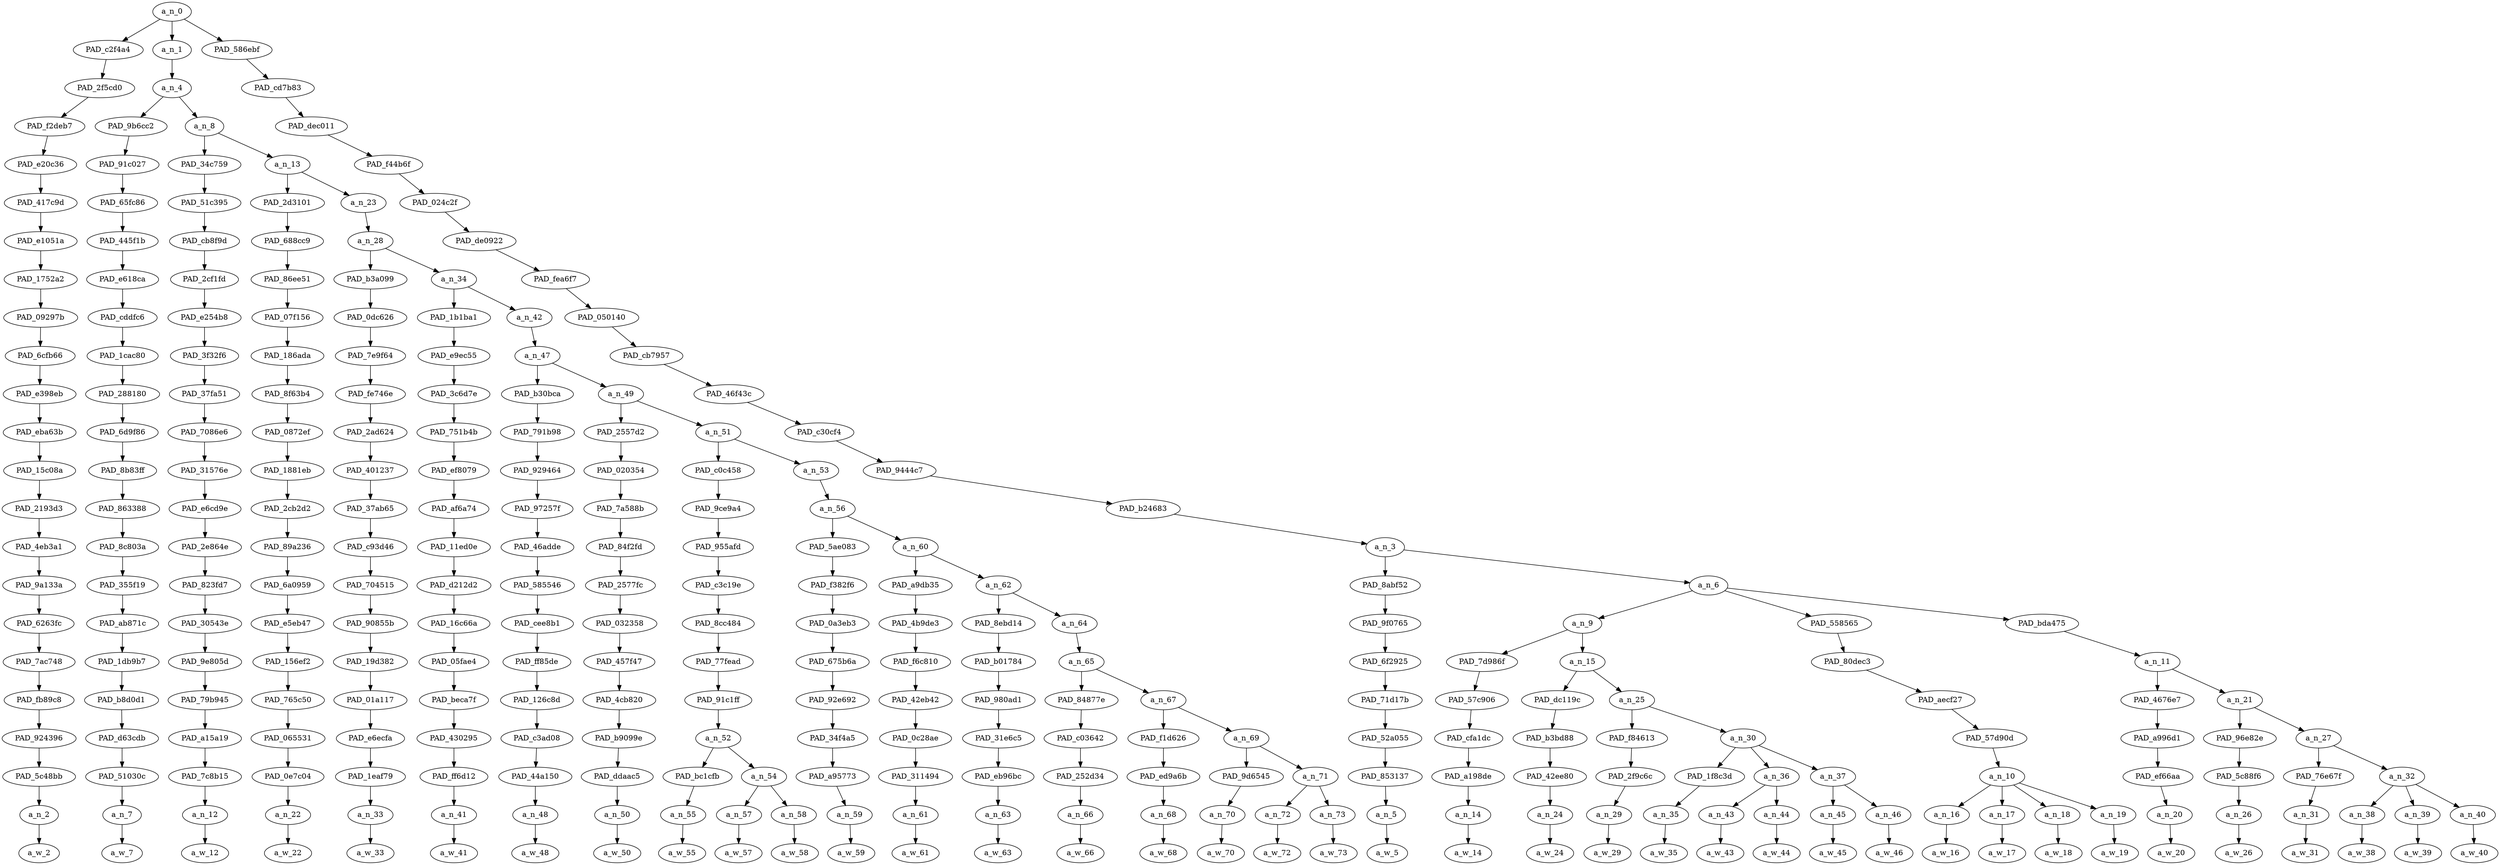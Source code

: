 strict digraph "" {
	a_n_0	[div_dir=1,
		index=0,
		level=22,
		pos="14.14774011682581,22!",
		text_span="[0, 1, 2, 3, 4, 5, 6, 7, 8, 9, 10, 11, 12, 13, 14, 15, 16, 17, 18, 19, 20, 21, 22, 23, 24, 25, 26, 27, 28, 29, 30, 31, 32, 33, 34, \
35, 36, 37]",
		value=1.00000000];
	PAD_c2f4a4	[div_dir=-1,
		index=1,
		level=21,
		pos="18.0,21!",
		text_span="[18]",
		value=0.01436292];
	a_n_0 -> PAD_c2f4a4;
	a_n_1	[div_dir=1,
		index=0,
		level=21,
		pos="1.012664794921875,21!",
		text_span="[0, 1, 2, 3, 4, 5, 6, 7, 8, 9, 10, 11, 12, 13, 14, 15, 16, 17]",
		value=0.35812219];
	a_n_0 -> a_n_1;
	PAD_586ebf	[div_dir=1,
		index=2,
		level=21,
		pos="23.430555555555557,21!",
		text_span="[19, 20, 21, 22, 23, 24, 25, 26, 27, 28, 29, 30, 31, 32, 33, 34, 35, 36, 37]",
		value=0.62695366];
	a_n_0 -> PAD_586ebf;
	PAD_2f5cd0	[div_dir=-1,
		index=1,
		level=20,
		pos="18.0,20!",
		text_span="[18]",
		value=0.01436292];
	PAD_c2f4a4 -> PAD_2f5cd0;
	PAD_f2deb7	[div_dir=-1,
		index=2,
		level=19,
		pos="18.0,19!",
		text_span="[18]",
		value=0.01436292];
	PAD_2f5cd0 -> PAD_f2deb7;
	PAD_e20c36	[div_dir=-1,
		index=3,
		level=18,
		pos="18.0,18!",
		text_span="[18]",
		value=0.01436292];
	PAD_f2deb7 -> PAD_e20c36;
	PAD_417c9d	[div_dir=-1,
		index=4,
		level=17,
		pos="18.0,17!",
		text_span="[18]",
		value=0.01436292];
	PAD_e20c36 -> PAD_417c9d;
	PAD_e1051a	[div_dir=-1,
		index=4,
		level=16,
		pos="18.0,16!",
		text_span="[18]",
		value=0.01436292];
	PAD_417c9d -> PAD_e1051a;
	PAD_1752a2	[div_dir=-1,
		index=5,
		level=15,
		pos="18.0,15!",
		text_span="[18]",
		value=0.01436292];
	PAD_e1051a -> PAD_1752a2;
	PAD_09297b	[div_dir=-1,
		index=6,
		level=14,
		pos="18.0,14!",
		text_span="[18]",
		value=0.01436292];
	PAD_1752a2 -> PAD_09297b;
	PAD_6cfb66	[div_dir=-1,
		index=6,
		level=13,
		pos="18.0,13!",
		text_span="[18]",
		value=0.01436292];
	PAD_09297b -> PAD_6cfb66;
	PAD_e398eb	[div_dir=-1,
		index=7,
		level=12,
		pos="18.0,12!",
		text_span="[18]",
		value=0.01436292];
	PAD_6cfb66 -> PAD_e398eb;
	PAD_eba63b	[div_dir=-1,
		index=8,
		level=11,
		pos="18.0,11!",
		text_span="[18]",
		value=0.01436292];
	PAD_e398eb -> PAD_eba63b;
	PAD_15c08a	[div_dir=-1,
		index=9,
		level=10,
		pos="18.0,10!",
		text_span="[18]",
		value=0.01436292];
	PAD_eba63b -> PAD_15c08a;
	PAD_2193d3	[div_dir=-1,
		index=9,
		level=9,
		pos="18.0,9!",
		text_span="[18]",
		value=0.01436292];
	PAD_15c08a -> PAD_2193d3;
	PAD_4eb3a1	[div_dir=-1,
		index=10,
		level=8,
		pos="18.0,8!",
		text_span="[18]",
		value=0.01436292];
	PAD_2193d3 -> PAD_4eb3a1;
	PAD_9a133a	[div_dir=-1,
		index=11,
		level=7,
		pos="18.0,7!",
		text_span="[18]",
		value=0.01436292];
	PAD_4eb3a1 -> PAD_9a133a;
	PAD_6263fc	[div_dir=-1,
		index=12,
		level=6,
		pos="18.0,6!",
		text_span="[18]",
		value=0.01436292];
	PAD_9a133a -> PAD_6263fc;
	PAD_7ac748	[div_dir=-1,
		index=12,
		level=5,
		pos="18.0,5!",
		text_span="[18]",
		value=0.01436292];
	PAD_6263fc -> PAD_7ac748;
	PAD_fb89c8	[div_dir=-1,
		index=13,
		level=4,
		pos="18.0,4!",
		text_span="[18]",
		value=0.01436292];
	PAD_7ac748 -> PAD_fb89c8;
	PAD_924396	[div_dir=-1,
		index=14,
		level=3,
		pos="18.0,3!",
		text_span="[18]",
		value=0.01436292];
	PAD_fb89c8 -> PAD_924396;
	PAD_5c48bb	[div_dir=-1,
		index=16,
		level=2,
		pos="18.0,2!",
		text_span="[18]",
		value=0.01436292];
	PAD_924396 -> PAD_5c48bb;
	a_n_2	[div_dir=-1,
		index=18,
		level=1,
		pos="18.0,1!",
		text_span="[18]",
		value=0.01436292];
	PAD_5c48bb -> a_n_2;
	a_w_2	[div_dir=0,
		index=18,
		level=0,
		pos="18,0!",
		text_span="[18]",
		value=and];
	a_n_2 -> a_w_2;
	a_n_4	[div_dir=1,
		index=0,
		level=20,
		pos="1.012664794921875,20!",
		text_span="[0, 1, 2, 3, 4, 5, 6, 7, 8, 9, 10, 11, 12, 13, 14, 15, 16, 17]",
		value=0.35781926];
	a_n_1 -> a_n_4;
	PAD_9b6cc2	[div_dir=1,
		index=0,
		level=19,
		pos="0.0,19!",
		text_span="[0]",
		value=0.03380946];
	a_n_4 -> PAD_9b6cc2;
	a_n_8	[div_dir=1,
		index=1,
		level=19,
		pos="2.02532958984375,19!",
		text_span="[1, 2, 3, 4, 5, 6, 7, 8, 9, 10, 11, 12, 13, 14, 15, 16, 17]",
		value=0.32370686];
	a_n_4 -> a_n_8;
	PAD_91c027	[div_dir=1,
		index=0,
		level=18,
		pos="0.0,18!",
		text_span="[0]",
		value=0.03380946];
	PAD_9b6cc2 -> PAD_91c027;
	PAD_65fc86	[div_dir=1,
		index=0,
		level=17,
		pos="0.0,17!",
		text_span="[0]",
		value=0.03380946];
	PAD_91c027 -> PAD_65fc86;
	PAD_445f1b	[div_dir=1,
		index=0,
		level=16,
		pos="0.0,16!",
		text_span="[0]",
		value=0.03380946];
	PAD_65fc86 -> PAD_445f1b;
	PAD_e618ca	[div_dir=1,
		index=0,
		level=15,
		pos="0.0,15!",
		text_span="[0]",
		value=0.03380946];
	PAD_445f1b -> PAD_e618ca;
	PAD_cddfc6	[div_dir=1,
		index=0,
		level=14,
		pos="0.0,14!",
		text_span="[0]",
		value=0.03380946];
	PAD_e618ca -> PAD_cddfc6;
	PAD_1cac80	[div_dir=1,
		index=0,
		level=13,
		pos="0.0,13!",
		text_span="[0]",
		value=0.03380946];
	PAD_cddfc6 -> PAD_1cac80;
	PAD_288180	[div_dir=1,
		index=0,
		level=12,
		pos="0.0,12!",
		text_span="[0]",
		value=0.03380946];
	PAD_1cac80 -> PAD_288180;
	PAD_6d9f86	[div_dir=1,
		index=0,
		level=11,
		pos="0.0,11!",
		text_span="[0]",
		value=0.03380946];
	PAD_288180 -> PAD_6d9f86;
	PAD_8b83ff	[div_dir=1,
		index=0,
		level=10,
		pos="0.0,10!",
		text_span="[0]",
		value=0.03380946];
	PAD_6d9f86 -> PAD_8b83ff;
	PAD_863388	[div_dir=1,
		index=0,
		level=9,
		pos="0.0,9!",
		text_span="[0]",
		value=0.03380946];
	PAD_8b83ff -> PAD_863388;
	PAD_8c803a	[div_dir=1,
		index=0,
		level=8,
		pos="0.0,8!",
		text_span="[0]",
		value=0.03380946];
	PAD_863388 -> PAD_8c803a;
	PAD_355f19	[div_dir=1,
		index=0,
		level=7,
		pos="0.0,7!",
		text_span="[0]",
		value=0.03380946];
	PAD_8c803a -> PAD_355f19;
	PAD_ab871c	[div_dir=1,
		index=0,
		level=6,
		pos="0.0,6!",
		text_span="[0]",
		value=0.03380946];
	PAD_355f19 -> PAD_ab871c;
	PAD_1db9b7	[div_dir=1,
		index=0,
		level=5,
		pos="0.0,5!",
		text_span="[0]",
		value=0.03380946];
	PAD_ab871c -> PAD_1db9b7;
	PAD_b8d0d1	[div_dir=1,
		index=0,
		level=4,
		pos="0.0,4!",
		text_span="[0]",
		value=0.03380946];
	PAD_1db9b7 -> PAD_b8d0d1;
	PAD_d63cdb	[div_dir=1,
		index=0,
		level=3,
		pos="0.0,3!",
		text_span="[0]",
		value=0.03380946];
	PAD_b8d0d1 -> PAD_d63cdb;
	PAD_51030c	[div_dir=1,
		index=0,
		level=2,
		pos="0.0,2!",
		text_span="[0]",
		value=0.03380946];
	PAD_d63cdb -> PAD_51030c;
	a_n_7	[div_dir=1,
		index=0,
		level=1,
		pos="0.0,1!",
		text_span="[0]",
		value=0.03380946];
	PAD_51030c -> a_n_7;
	a_w_7	[div_dir=0,
		index=0,
		level=0,
		pos="0,0!",
		text_span="[0]",
		value=listen];
	a_n_7 -> a_w_7;
	PAD_34c759	[div_dir=1,
		index=1,
		level=18,
		pos="1.0,18!",
		text_span="[1]",
		value=0.01915945];
	a_n_8 -> PAD_34c759;
	a_n_13	[div_dir=1,
		index=2,
		level=18,
		pos="3.0506591796875,18!",
		text_span="[2, 3, 4, 5, 6, 7, 8, 9, 10, 11, 12, 13, 14, 15, 16, 17]",
		value=0.30429717];
	a_n_8 -> a_n_13;
	PAD_51c395	[div_dir=1,
		index=1,
		level=17,
		pos="1.0,17!",
		text_span="[1]",
		value=0.01915945];
	PAD_34c759 -> PAD_51c395;
	PAD_cb8f9d	[div_dir=1,
		index=1,
		level=16,
		pos="1.0,16!",
		text_span="[1]",
		value=0.01915945];
	PAD_51c395 -> PAD_cb8f9d;
	PAD_2cf1fd	[div_dir=1,
		index=1,
		level=15,
		pos="1.0,15!",
		text_span="[1]",
		value=0.01915945];
	PAD_cb8f9d -> PAD_2cf1fd;
	PAD_e254b8	[div_dir=1,
		index=1,
		level=14,
		pos="1.0,14!",
		text_span="[1]",
		value=0.01915945];
	PAD_2cf1fd -> PAD_e254b8;
	PAD_3f32f6	[div_dir=1,
		index=1,
		level=13,
		pos="1.0,13!",
		text_span="[1]",
		value=0.01915945];
	PAD_e254b8 -> PAD_3f32f6;
	PAD_37fa51	[div_dir=1,
		index=1,
		level=12,
		pos="1.0,12!",
		text_span="[1]",
		value=0.01915945];
	PAD_3f32f6 -> PAD_37fa51;
	PAD_7086e6	[div_dir=1,
		index=1,
		level=11,
		pos="1.0,11!",
		text_span="[1]",
		value=0.01915945];
	PAD_37fa51 -> PAD_7086e6;
	PAD_31576e	[div_dir=1,
		index=1,
		level=10,
		pos="1.0,10!",
		text_span="[1]",
		value=0.01915945];
	PAD_7086e6 -> PAD_31576e;
	PAD_e6cd9e	[div_dir=1,
		index=1,
		level=9,
		pos="1.0,9!",
		text_span="[1]",
		value=0.01915945];
	PAD_31576e -> PAD_e6cd9e;
	PAD_2e864e	[div_dir=1,
		index=1,
		level=8,
		pos="1.0,8!",
		text_span="[1]",
		value=0.01915945];
	PAD_e6cd9e -> PAD_2e864e;
	PAD_823fd7	[div_dir=1,
		index=1,
		level=7,
		pos="1.0,7!",
		text_span="[1]",
		value=0.01915945];
	PAD_2e864e -> PAD_823fd7;
	PAD_30543e	[div_dir=1,
		index=1,
		level=6,
		pos="1.0,6!",
		text_span="[1]",
		value=0.01915945];
	PAD_823fd7 -> PAD_30543e;
	PAD_9e805d	[div_dir=1,
		index=1,
		level=5,
		pos="1.0,5!",
		text_span="[1]",
		value=0.01915945];
	PAD_30543e -> PAD_9e805d;
	PAD_79b945	[div_dir=1,
		index=1,
		level=4,
		pos="1.0,4!",
		text_span="[1]",
		value=0.01915945];
	PAD_9e805d -> PAD_79b945;
	PAD_a15a19	[div_dir=1,
		index=1,
		level=3,
		pos="1.0,3!",
		text_span="[1]",
		value=0.01915945];
	PAD_79b945 -> PAD_a15a19;
	PAD_7c8b15	[div_dir=1,
		index=1,
		level=2,
		pos="1.0,2!",
		text_span="[1]",
		value=0.01915945];
	PAD_a15a19 -> PAD_7c8b15;
	a_n_12	[div_dir=1,
		index=1,
		level=1,
		pos="1.0,1!",
		text_span="[1]",
		value=0.01915945];
	PAD_7c8b15 -> a_n_12;
	a_w_12	[div_dir=0,
		index=1,
		level=0,
		pos="1,0!",
		text_span="[1]",
		value=to];
	a_n_12 -> a_w_12;
	PAD_2d3101	[div_dir=1,
		index=2,
		level=17,
		pos="2.0,17!",
		text_span="[2]",
		value=0.01885744];
	a_n_13 -> PAD_2d3101;
	a_n_23	[div_dir=1,
		index=3,
		level=17,
		pos="4.101318359375,17!",
		text_span="[3, 4, 5, 6, 7, 8, 9, 10, 11, 12, 13, 14, 15, 16, 17]",
		value=0.28519432];
	a_n_13 -> a_n_23;
	PAD_688cc9	[div_dir=1,
		index=2,
		level=16,
		pos="2.0,16!",
		text_span="[2]",
		value=0.01885744];
	PAD_2d3101 -> PAD_688cc9;
	PAD_86ee51	[div_dir=1,
		index=2,
		level=15,
		pos="2.0,15!",
		text_span="[2]",
		value=0.01885744];
	PAD_688cc9 -> PAD_86ee51;
	PAD_07f156	[div_dir=1,
		index=2,
		level=14,
		pos="2.0,14!",
		text_span="[2]",
		value=0.01885744];
	PAD_86ee51 -> PAD_07f156;
	PAD_186ada	[div_dir=1,
		index=2,
		level=13,
		pos="2.0,13!",
		text_span="[2]",
		value=0.01885744];
	PAD_07f156 -> PAD_186ada;
	PAD_8f63b4	[div_dir=1,
		index=2,
		level=12,
		pos="2.0,12!",
		text_span="[2]",
		value=0.01885744];
	PAD_186ada -> PAD_8f63b4;
	PAD_0872ef	[div_dir=1,
		index=2,
		level=11,
		pos="2.0,11!",
		text_span="[2]",
		value=0.01885744];
	PAD_8f63b4 -> PAD_0872ef;
	PAD_1881eb	[div_dir=1,
		index=2,
		level=10,
		pos="2.0,10!",
		text_span="[2]",
		value=0.01885744];
	PAD_0872ef -> PAD_1881eb;
	PAD_2cb2d2	[div_dir=1,
		index=2,
		level=9,
		pos="2.0,9!",
		text_span="[2]",
		value=0.01885744];
	PAD_1881eb -> PAD_2cb2d2;
	PAD_89a236	[div_dir=1,
		index=2,
		level=8,
		pos="2.0,8!",
		text_span="[2]",
		value=0.01885744];
	PAD_2cb2d2 -> PAD_89a236;
	PAD_6a0959	[div_dir=1,
		index=2,
		level=7,
		pos="2.0,7!",
		text_span="[2]",
		value=0.01885744];
	PAD_89a236 -> PAD_6a0959;
	PAD_e5eb47	[div_dir=1,
		index=2,
		level=6,
		pos="2.0,6!",
		text_span="[2]",
		value=0.01885744];
	PAD_6a0959 -> PAD_e5eb47;
	PAD_156ef2	[div_dir=1,
		index=2,
		level=5,
		pos="2.0,5!",
		text_span="[2]",
		value=0.01885744];
	PAD_e5eb47 -> PAD_156ef2;
	PAD_765c50	[div_dir=1,
		index=2,
		level=4,
		pos="2.0,4!",
		text_span="[2]",
		value=0.01885744];
	PAD_156ef2 -> PAD_765c50;
	PAD_065531	[div_dir=1,
		index=2,
		level=3,
		pos="2.0,3!",
		text_span="[2]",
		value=0.01885744];
	PAD_765c50 -> PAD_065531;
	PAD_0e7c04	[div_dir=1,
		index=2,
		level=2,
		pos="2.0,2!",
		text_span="[2]",
		value=0.01885744];
	PAD_065531 -> PAD_0e7c04;
	a_n_22	[div_dir=1,
		index=2,
		level=1,
		pos="2.0,1!",
		text_span="[2]",
		value=0.01885744];
	PAD_0e7c04 -> a_n_22;
	a_w_22	[div_dir=0,
		index=2,
		level=0,
		pos="2,0!",
		text_span="[2]",
		value=me];
	a_n_22 -> a_w_22;
	a_n_28	[div_dir=1,
		index=3,
		level=16,
		pos="4.101318359375,16!",
		text_span="[3, 4, 5, 6, 7, 8, 9, 10, 11, 12, 13, 14, 15, 16, 17]",
		value=0.28494982];
	a_n_23 -> a_n_28;
	PAD_b3a099	[div_dir=1,
		index=3,
		level=15,
		pos="3.0,15!",
		text_span="[3]",
		value=0.01955613];
	a_n_28 -> PAD_b3a099;
	a_n_34	[div_dir=1,
		index=4,
		level=15,
		pos="5.20263671875,15!",
		text_span="[4, 5, 6, 7, 8, 9, 10, 11, 12, 13, 14, 15, 16, 17]",
		value=0.26514920];
	a_n_28 -> a_n_34;
	PAD_0dc626	[div_dir=1,
		index=3,
		level=14,
		pos="3.0,14!",
		text_span="[3]",
		value=0.01955613];
	PAD_b3a099 -> PAD_0dc626;
	PAD_7e9f64	[div_dir=1,
		index=3,
		level=13,
		pos="3.0,13!",
		text_span="[3]",
		value=0.01955613];
	PAD_0dc626 -> PAD_7e9f64;
	PAD_fe746e	[div_dir=1,
		index=3,
		level=12,
		pos="3.0,12!",
		text_span="[3]",
		value=0.01955613];
	PAD_7e9f64 -> PAD_fe746e;
	PAD_2ad624	[div_dir=1,
		index=3,
		level=11,
		pos="3.0,11!",
		text_span="[3]",
		value=0.01955613];
	PAD_fe746e -> PAD_2ad624;
	PAD_401237	[div_dir=1,
		index=3,
		level=10,
		pos="3.0,10!",
		text_span="[3]",
		value=0.01955613];
	PAD_2ad624 -> PAD_401237;
	PAD_37ab65	[div_dir=1,
		index=3,
		level=9,
		pos="3.0,9!",
		text_span="[3]",
		value=0.01955613];
	PAD_401237 -> PAD_37ab65;
	PAD_c93d46	[div_dir=1,
		index=3,
		level=8,
		pos="3.0,8!",
		text_span="[3]",
		value=0.01955613];
	PAD_37ab65 -> PAD_c93d46;
	PAD_704515	[div_dir=1,
		index=3,
		level=7,
		pos="3.0,7!",
		text_span="[3]",
		value=0.01955613];
	PAD_c93d46 -> PAD_704515;
	PAD_90855b	[div_dir=1,
		index=3,
		level=6,
		pos="3.0,6!",
		text_span="[3]",
		value=0.01955613];
	PAD_704515 -> PAD_90855b;
	PAD_19d382	[div_dir=1,
		index=3,
		level=5,
		pos="3.0,5!",
		text_span="[3]",
		value=0.01955613];
	PAD_90855b -> PAD_19d382;
	PAD_01a117	[div_dir=1,
		index=3,
		level=4,
		pos="3.0,4!",
		text_span="[3]",
		value=0.01955613];
	PAD_19d382 -> PAD_01a117;
	PAD_e6ecfa	[div_dir=1,
		index=3,
		level=3,
		pos="3.0,3!",
		text_span="[3]",
		value=0.01955613];
	PAD_01a117 -> PAD_e6ecfa;
	PAD_1eaf79	[div_dir=1,
		index=3,
		level=2,
		pos="3.0,2!",
		text_span="[3]",
		value=0.01955613];
	PAD_e6ecfa -> PAD_1eaf79;
	a_n_33	[div_dir=1,
		index=3,
		level=1,
		pos="3.0,1!",
		text_span="[3]",
		value=0.01955613];
	PAD_1eaf79 -> a_n_33;
	a_w_33	[div_dir=0,
		index=3,
		level=0,
		pos="3,0!",
		text_span="[3]",
		value=you];
	a_n_33 -> a_w_33;
	PAD_1b1ba1	[div_dir=1,
		index=4,
		level=14,
		pos="4.0,14!",
		text_span="[4]",
		value=0.03285843];
	a_n_34 -> PAD_1b1ba1;
	a_n_42	[div_dir=1,
		index=5,
		level=14,
		pos="6.4052734375,14!",
		text_span="[5, 6, 7, 8, 9, 10, 11, 12, 13, 14, 15, 16, 17]",
		value=0.23209659];
	a_n_34 -> a_n_42;
	PAD_e9ec55	[div_dir=1,
		index=4,
		level=13,
		pos="4.0,13!",
		text_span="[4]",
		value=0.03285843];
	PAD_1b1ba1 -> PAD_e9ec55;
	PAD_3c6d7e	[div_dir=1,
		index=4,
		level=12,
		pos="4.0,12!",
		text_span="[4]",
		value=0.03285843];
	PAD_e9ec55 -> PAD_3c6d7e;
	PAD_751b4b	[div_dir=1,
		index=4,
		level=11,
		pos="4.0,11!",
		text_span="[4]",
		value=0.03285843];
	PAD_3c6d7e -> PAD_751b4b;
	PAD_ef8079	[div_dir=1,
		index=4,
		level=10,
		pos="4.0,10!",
		text_span="[4]",
		value=0.03285843];
	PAD_751b4b -> PAD_ef8079;
	PAD_af6a74	[div_dir=1,
		index=4,
		level=9,
		pos="4.0,9!",
		text_span="[4]",
		value=0.03285843];
	PAD_ef8079 -> PAD_af6a74;
	PAD_11ed0e	[div_dir=1,
		index=4,
		level=8,
		pos="4.0,8!",
		text_span="[4]",
		value=0.03285843];
	PAD_af6a74 -> PAD_11ed0e;
	PAD_d212d2	[div_dir=1,
		index=4,
		level=7,
		pos="4.0,7!",
		text_span="[4]",
		value=0.03285843];
	PAD_11ed0e -> PAD_d212d2;
	PAD_16c66a	[div_dir=1,
		index=4,
		level=6,
		pos="4.0,6!",
		text_span="[4]",
		value=0.03285843];
	PAD_d212d2 -> PAD_16c66a;
	PAD_05fae4	[div_dir=1,
		index=4,
		level=5,
		pos="4.0,5!",
		text_span="[4]",
		value=0.03285843];
	PAD_16c66a -> PAD_05fae4;
	PAD_beca7f	[div_dir=1,
		index=4,
		level=4,
		pos="4.0,4!",
		text_span="[4]",
		value=0.03285843];
	PAD_05fae4 -> PAD_beca7f;
	PAD_430295	[div_dir=1,
		index=4,
		level=3,
		pos="4.0,3!",
		text_span="[4]",
		value=0.03285843];
	PAD_beca7f -> PAD_430295;
	PAD_ff6d12	[div_dir=1,
		index=4,
		level=2,
		pos="4.0,2!",
		text_span="[4]",
		value=0.03285843];
	PAD_430295 -> PAD_ff6d12;
	a_n_41	[div_dir=1,
		index=4,
		level=1,
		pos="4.0,1!",
		text_span="[4]",
		value=0.03285843];
	PAD_ff6d12 -> a_n_41;
	a_w_41	[div_dir=0,
		index=4,
		level=0,
		pos="4,0!",
		text_span="[4]",
		value=fuck];
	a_n_41 -> a_w_41;
	a_n_47	[div_dir=1,
		index=5,
		level=13,
		pos="6.4052734375,13!",
		text_span="[5, 6, 7, 8, 9, 10, 11, 12, 13, 14, 15, 16, 17]",
		value=0.23191509];
	a_n_42 -> a_n_47;
	PAD_b30bca	[div_dir=1,
		index=5,
		level=12,
		pos="5.0,12!",
		text_span="[5]",
		value=0.01551777];
	a_n_47 -> PAD_b30bca;
	a_n_49	[div_dir=1,
		index=6,
		level=12,
		pos="7.810546875,12!",
		text_span="[6, 7, 8, 9, 10, 11, 12, 13, 14, 15, 16, 17]",
		value=0.21621581];
	a_n_47 -> a_n_49;
	PAD_791b98	[div_dir=1,
		index=5,
		level=11,
		pos="5.0,11!",
		text_span="[5]",
		value=0.01551777];
	PAD_b30bca -> PAD_791b98;
	PAD_929464	[div_dir=1,
		index=5,
		level=10,
		pos="5.0,10!",
		text_span="[5]",
		value=0.01551777];
	PAD_791b98 -> PAD_929464;
	PAD_97257f	[div_dir=1,
		index=5,
		level=9,
		pos="5.0,9!",
		text_span="[5]",
		value=0.01551777];
	PAD_929464 -> PAD_97257f;
	PAD_46adde	[div_dir=1,
		index=5,
		level=8,
		pos="5.0,8!",
		text_span="[5]",
		value=0.01551777];
	PAD_97257f -> PAD_46adde;
	PAD_585546	[div_dir=1,
		index=5,
		level=7,
		pos="5.0,7!",
		text_span="[5]",
		value=0.01551777];
	PAD_46adde -> PAD_585546;
	PAD_cee8b1	[div_dir=1,
		index=5,
		level=6,
		pos="5.0,6!",
		text_span="[5]",
		value=0.01551777];
	PAD_585546 -> PAD_cee8b1;
	PAD_ff85de	[div_dir=1,
		index=5,
		level=5,
		pos="5.0,5!",
		text_span="[5]",
		value=0.01551777];
	PAD_cee8b1 -> PAD_ff85de;
	PAD_126c8d	[div_dir=1,
		index=5,
		level=4,
		pos="5.0,4!",
		text_span="[5]",
		value=0.01551777];
	PAD_ff85de -> PAD_126c8d;
	PAD_c3ad08	[div_dir=1,
		index=5,
		level=3,
		pos="5.0,3!",
		text_span="[5]",
		value=0.01551777];
	PAD_126c8d -> PAD_c3ad08;
	PAD_44a150	[div_dir=1,
		index=5,
		level=2,
		pos="5.0,2!",
		text_span="[5]",
		value=0.01551777];
	PAD_c3ad08 -> PAD_44a150;
	a_n_48	[div_dir=1,
		index=5,
		level=1,
		pos="5.0,1!",
		text_span="[5]",
		value=0.01551777];
	PAD_44a150 -> a_n_48;
	a_w_48	[div_dir=0,
		index=5,
		level=0,
		pos="5,0!",
		text_span="[5]",
		value=there];
	a_n_48 -> a_w_48;
	PAD_2557d2	[div_dir=1,
		index=6,
		level=11,
		pos="6.0,11!",
		text_span="[6]",
		value=0.01231653];
	a_n_49 -> PAD_2557d2;
	a_n_51	[div_dir=1,
		index=7,
		level=11,
		pos="9.62109375,11!",
		text_span="[7, 8, 9, 10, 11, 12, 13, 14, 15, 16, 17]",
		value=0.20373921];
	a_n_49 -> a_n_51;
	PAD_020354	[div_dir=1,
		index=6,
		level=10,
		pos="6.0,10!",
		text_span="[6]",
		value=0.01231653];
	PAD_2557d2 -> PAD_020354;
	PAD_7a588b	[div_dir=1,
		index=6,
		level=9,
		pos="6.0,9!",
		text_span="[6]",
		value=0.01231653];
	PAD_020354 -> PAD_7a588b;
	PAD_84f2fd	[div_dir=1,
		index=6,
		level=8,
		pos="6.0,8!",
		text_span="[6]",
		value=0.01231653];
	PAD_7a588b -> PAD_84f2fd;
	PAD_2577fc	[div_dir=1,
		index=6,
		level=7,
		pos="6.0,7!",
		text_span="[6]",
		value=0.01231653];
	PAD_84f2fd -> PAD_2577fc;
	PAD_032358	[div_dir=1,
		index=6,
		level=6,
		pos="6.0,6!",
		text_span="[6]",
		value=0.01231653];
	PAD_2577fc -> PAD_032358;
	PAD_457f47	[div_dir=1,
		index=6,
		level=5,
		pos="6.0,5!",
		text_span="[6]",
		value=0.01231653];
	PAD_032358 -> PAD_457f47;
	PAD_4cb820	[div_dir=1,
		index=6,
		level=4,
		pos="6.0,4!",
		text_span="[6]",
		value=0.01231653];
	PAD_457f47 -> PAD_4cb820;
	PAD_b9099e	[div_dir=1,
		index=6,
		level=3,
		pos="6.0,3!",
		text_span="[6]",
		value=0.01231653];
	PAD_4cb820 -> PAD_b9099e;
	PAD_ddaac5	[div_dir=1,
		index=6,
		level=2,
		pos="6.0,2!",
		text_span="[6]",
		value=0.01231653];
	PAD_b9099e -> PAD_ddaac5;
	a_n_50	[div_dir=1,
		index=6,
		level=1,
		pos="6.0,1!",
		text_span="[6]",
		value=0.01231653];
	PAD_ddaac5 -> a_n_50;
	a_w_50	[div_dir=0,
		index=6,
		level=0,
		pos="6,0!",
		text_span="[6]",
		value=is];
	a_n_50 -> a_w_50;
	PAD_c0c458	[div_dir=1,
		index=7,
		level=10,
		pos="8.25,10!",
		text_span="[7, 8, 9]",
		value=0.03432252];
	a_n_51 -> PAD_c0c458;
	a_n_53	[div_dir=1,
		index=8,
		level=10,
		pos="10.9921875,10!",
		text_span="[10, 11, 12, 13, 14, 15, 16, 17]",
		value=0.16925598];
	a_n_51 -> a_n_53;
	PAD_9ce9a4	[div_dir=1,
		index=7,
		level=9,
		pos="8.25,9!",
		text_span="[7, 8, 9]",
		value=0.03432252];
	PAD_c0c458 -> PAD_9ce9a4;
	PAD_955afd	[div_dir=1,
		index=7,
		level=8,
		pos="8.25,8!",
		text_span="[7, 8, 9]",
		value=0.03432252];
	PAD_9ce9a4 -> PAD_955afd;
	PAD_c3c19e	[div_dir=1,
		index=7,
		level=7,
		pos="8.25,7!",
		text_span="[7, 8, 9]",
		value=0.03432252];
	PAD_955afd -> PAD_c3c19e;
	PAD_8cc484	[div_dir=1,
		index=7,
		level=6,
		pos="8.25,6!",
		text_span="[7, 8, 9]",
		value=0.03432252];
	PAD_c3c19e -> PAD_8cc484;
	PAD_77fead	[div_dir=1,
		index=7,
		level=5,
		pos="8.25,5!",
		text_span="[7, 8, 9]",
		value=0.03432252];
	PAD_8cc484 -> PAD_77fead;
	PAD_91c1ff	[div_dir=1,
		index=7,
		level=4,
		pos="8.25,4!",
		text_span="[7, 8, 9]",
		value=0.03432252];
	PAD_77fead -> PAD_91c1ff;
	a_n_52	[div_dir=1,
		index=7,
		level=3,
		pos="8.25,3!",
		text_span="[7, 8, 9]",
		value=0.03432252];
	PAD_91c1ff -> a_n_52;
	PAD_bc1cfb	[div_dir=1,
		index=8,
		level=2,
		pos="9.0,2!",
		text_span="[9]",
		value=0.01228876];
	a_n_52 -> PAD_bc1cfb;
	a_n_54	[div_dir=1,
		index=7,
		level=2,
		pos="7.5,2!",
		text_span="[7, 8]",
		value=0.02193386];
	a_n_52 -> a_n_54;
	a_n_55	[div_dir=1,
		index=9,
		level=1,
		pos="9.0,1!",
		text_span="[9]",
		value=0.01228876];
	PAD_bc1cfb -> a_n_55;
	a_w_55	[div_dir=0,
		index=9,
		level=0,
		pos="9,0!",
		text_span="[9]",
		value=way];
	a_n_55 -> a_w_55;
	a_n_57	[div_dir=1,
		index=7,
		level=1,
		pos="7.0,1!",
		text_span="[7]",
		value=0.01116470];
	a_n_54 -> a_n_57;
	a_n_58	[div_dir=1,
		index=8,
		level=1,
		pos="8.0,1!",
		text_span="[8]",
		value=0.01069668];
	a_n_54 -> a_n_58;
	a_w_57	[div_dir=0,
		index=7,
		level=0,
		pos="7,0!",
		text_span="[7]",
		value=only];
	a_n_57 -> a_w_57;
	a_w_58	[div_dir=0,
		index=8,
		level=0,
		pos="8,0!",
		text_span="[8]",
		value=one];
	a_n_58 -> a_w_58;
	a_n_56	[div_dir=1,
		index=8,
		level=9,
		pos="10.9921875,9!",
		text_span="[10, 11, 12, 13, 14, 15, 16, 17]",
		value=0.16912782];
	a_n_53 -> a_n_56;
	PAD_5ae083	[div_dir=1,
		index=8,
		level=8,
		pos="10.0,8!",
		text_span="[10]",
		value=0.01209429];
	a_n_56 -> PAD_5ae083;
	a_n_60	[div_dir=1,
		index=9,
		level=8,
		pos="11.984375,8!",
		text_span="[11, 12, 13, 14, 15, 16, 17]",
		value=0.15690537];
	a_n_56 -> a_n_60;
	PAD_f382f6	[div_dir=1,
		index=8,
		level=7,
		pos="10.0,7!",
		text_span="[10]",
		value=0.01209429];
	PAD_5ae083 -> PAD_f382f6;
	PAD_0a3eb3	[div_dir=1,
		index=8,
		level=6,
		pos="10.0,6!",
		text_span="[10]",
		value=0.01209429];
	PAD_f382f6 -> PAD_0a3eb3;
	PAD_675b6a	[div_dir=1,
		index=8,
		level=5,
		pos="10.0,5!",
		text_span="[10]",
		value=0.01209429];
	PAD_0a3eb3 -> PAD_675b6a;
	PAD_92e692	[div_dir=1,
		index=8,
		level=4,
		pos="10.0,4!",
		text_span="[10]",
		value=0.01209429];
	PAD_675b6a -> PAD_92e692;
	PAD_34f4a5	[div_dir=1,
		index=8,
		level=3,
		pos="10.0,3!",
		text_span="[10]",
		value=0.01209429];
	PAD_92e692 -> PAD_34f4a5;
	PAD_a95773	[div_dir=1,
		index=9,
		level=2,
		pos="10.0,2!",
		text_span="[10]",
		value=0.01209429];
	PAD_34f4a5 -> PAD_a95773;
	a_n_59	[div_dir=1,
		index=10,
		level=1,
		pos="10.0,1!",
		text_span="[10]",
		value=0.01209429];
	PAD_a95773 -> a_n_59;
	a_w_59	[div_dir=0,
		index=10,
		level=0,
		pos="10,0!",
		text_span="[10]",
		value=you1];
	a_n_59 -> a_w_59;
	PAD_a9db35	[div_dir=1,
		index=9,
		level=7,
		pos="11.0,7!",
		text_span="[11]",
		value=0.01152514];
	a_n_60 -> PAD_a9db35;
	a_n_62	[div_dir=1,
		index=10,
		level=7,
		pos="12.96875,7!",
		text_span="[12, 13, 14, 15, 16, 17]",
		value=0.14526890];
	a_n_60 -> a_n_62;
	PAD_4b9de3	[div_dir=1,
		index=9,
		level=6,
		pos="11.0,6!",
		text_span="[11]",
		value=0.01152514];
	PAD_a9db35 -> PAD_4b9de3;
	PAD_f6c810	[div_dir=1,
		index=9,
		level=5,
		pos="11.0,5!",
		text_span="[11]",
		value=0.01152514];
	PAD_4b9de3 -> PAD_f6c810;
	PAD_42eb42	[div_dir=1,
		index=9,
		level=4,
		pos="11.0,4!",
		text_span="[11]",
		value=0.01152514];
	PAD_f6c810 -> PAD_42eb42;
	PAD_0c28ae	[div_dir=1,
		index=9,
		level=3,
		pos="11.0,3!",
		text_span="[11]",
		value=0.01152514];
	PAD_42eb42 -> PAD_0c28ae;
	PAD_311494	[div_dir=1,
		index=10,
		level=2,
		pos="11.0,2!",
		text_span="[11]",
		value=0.01152514];
	PAD_0c28ae -> PAD_311494;
	a_n_61	[div_dir=1,
		index=11,
		level=1,
		pos="11.0,1!",
		text_span="[11]",
		value=0.01152514];
	PAD_311494 -> a_n_61;
	a_w_61	[div_dir=0,
		index=11,
		level=0,
		pos="11,0!",
		text_span="[11]",
		value=can];
	a_n_61 -> a_w_61;
	PAD_8ebd14	[div_dir=1,
		index=10,
		level=6,
		pos="12.0,6!",
		text_span="[12]",
		value=0.01309560];
	a_n_62 -> PAD_8ebd14;
	a_n_64	[div_dir=1,
		index=11,
		level=6,
		pos="13.9375,6!",
		text_span="[13, 14, 15, 16, 17]",
		value=0.13206111];
	a_n_62 -> a_n_64;
	PAD_b01784	[div_dir=1,
		index=10,
		level=5,
		pos="12.0,5!",
		text_span="[12]",
		value=0.01309560];
	PAD_8ebd14 -> PAD_b01784;
	PAD_980ad1	[div_dir=1,
		index=10,
		level=4,
		pos="12.0,4!",
		text_span="[12]",
		value=0.01309560];
	PAD_b01784 -> PAD_980ad1;
	PAD_31e6c5	[div_dir=1,
		index=10,
		level=3,
		pos="12.0,3!",
		text_span="[12]",
		value=0.01309560];
	PAD_980ad1 -> PAD_31e6c5;
	PAD_eb96bc	[div_dir=1,
		index=11,
		level=2,
		pos="12.0,2!",
		text_span="[12]",
		value=0.01309560];
	PAD_31e6c5 -> PAD_eb96bc;
	a_n_63	[div_dir=1,
		index=12,
		level=1,
		pos="12.0,1!",
		text_span="[12]",
		value=0.01309560];
	PAD_eb96bc -> a_n_63;
	a_w_63	[div_dir=0,
		index=12,
		level=0,
		pos="12,0!",
		text_span="[12]",
		value=say];
	a_n_63 -> a_w_63;
	a_n_65	[div_dir=1,
		index=11,
		level=5,
		pos="13.9375,5!",
		text_span="[13, 14, 15, 16, 17]",
		value=0.13194911];
	a_n_64 -> a_n_65;
	PAD_84877e	[div_dir=1,
		index=11,
		level=4,
		pos="13.0,4!",
		text_span="[13]",
		value=0.01253652];
	a_n_65 -> PAD_84877e;
	a_n_67	[div_dir=1,
		index=12,
		level=4,
		pos="14.875,4!",
		text_span="[14, 15, 16, 17]",
		value=0.11930059];
	a_n_65 -> a_n_67;
	PAD_c03642	[div_dir=1,
		index=11,
		level=3,
		pos="13.0,3!",
		text_span="[13]",
		value=0.01253652];
	PAD_84877e -> PAD_c03642;
	PAD_252d34	[div_dir=1,
		index=12,
		level=2,
		pos="13.0,2!",
		text_span="[13]",
		value=0.01253652];
	PAD_c03642 -> PAD_252d34;
	a_n_66	[div_dir=1,
		index=13,
		level=1,
		pos="13.0,1!",
		text_span="[13]",
		value=0.01253652];
	PAD_252d34 -> a_n_66;
	a_w_66	[div_dir=0,
		index=13,
		level=0,
		pos="13,0!",
		text_span="[13]",
		value=you2];
	a_n_66 -> a_w_66;
	PAD_f1d626	[div_dir=1,
		index=12,
		level=3,
		pos="14.0,3!",
		text_span="[14]",
		value=0.01343686];
	a_n_67 -> PAD_f1d626;
	a_n_69	[div_dir=1,
		index=13,
		level=3,
		pos="15.75,3!",
		text_span="[15, 16, 17]",
		value=0.10576157];
	a_n_67 -> a_n_69;
	PAD_ed9a6b	[div_dir=1,
		index=13,
		level=2,
		pos="14.0,2!",
		text_span="[14]",
		value=0.01343686];
	PAD_f1d626 -> PAD_ed9a6b;
	a_n_68	[div_dir=1,
		index=14,
		level=1,
		pos="14.0,1!",
		text_span="[14]",
		value=0.01343686];
	PAD_ed9a6b -> a_n_68;
	a_w_68	[div_dir=0,
		index=14,
		level=0,
		pos="14,0!",
		text_span="[14]",
		value=are];
	a_n_68 -> a_w_68;
	PAD_9d6545	[div_dir=-1,
		index=14,
		level=2,
		pos="15.0,2!",
		text_span="[15]",
		value=0.05096168];
	a_n_69 -> PAD_9d6545;
	a_n_71	[div_dir=1,
		index=15,
		level=2,
		pos="16.5,2!",
		text_span="[16, 17]",
		value=0.05469646];
	a_n_69 -> a_n_71;
	a_n_70	[div_dir=-1,
		index=15,
		level=1,
		pos="15.0,1!",
		text_span="[15]",
		value=0.05096168];
	PAD_9d6545 -> a_n_70;
	a_w_70	[div_dir=0,
		index=15,
		level=0,
		pos="15,0!",
		text_span="[15]",
		value=redpilled];
	a_n_70 -> a_w_70;
	a_n_72	[div_dir=-1,
		index=16,
		level=1,
		pos="16.0,1!",
		text_span="[16]",
		value=0.01546716];
	a_n_71 -> a_n_72;
	a_n_73	[div_dir=1,
		index=17,
		level=1,
		pos="17.0,1!",
		text_span="[17]",
		value=0.03899257];
	a_n_71 -> a_n_73;
	a_w_72	[div_dir=0,
		index=16,
		level=0,
		pos="16,0!",
		text_span="[16]",
		value=on];
	a_n_72 -> a_w_72;
	a_w_73	[div_dir=0,
		index=17,
		level=0,
		pos="17,0!",
		text_span="[17]",
		value=women];
	a_n_73 -> a_w_73;
	PAD_cd7b83	[div_dir=1,
		index=2,
		level=20,
		pos="23.430555555555557,20!",
		text_span="[19, 20, 21, 22, 23, 24, 25, 26, 27, 28, 29, 30, 31, 32, 33, 34, 35, 36, 37]",
		value=0.62695366];
	PAD_586ebf -> PAD_cd7b83;
	PAD_dec011	[div_dir=1,
		index=3,
		level=19,
		pos="23.430555555555557,19!",
		text_span="[19, 20, 21, 22, 23, 24, 25, 26, 27, 28, 29, 30, 31, 32, 33, 34, 35, 36, 37]",
		value=0.62695366];
	PAD_cd7b83 -> PAD_dec011;
	PAD_f44b6f	[div_dir=1,
		index=4,
		level=18,
		pos="23.430555555555557,18!",
		text_span="[19, 20, 21, 22, 23, 24, 25, 26, 27, 28, 29, 30, 31, 32, 33, 34, 35, 36, 37]",
		value=0.62695366];
	PAD_dec011 -> PAD_f44b6f;
	PAD_024c2f	[div_dir=1,
		index=5,
		level=17,
		pos="23.430555555555557,17!",
		text_span="[19, 20, 21, 22, 23, 24, 25, 26, 27, 28, 29, 30, 31, 32, 33, 34, 35, 36, 37]",
		value=0.62695366];
	PAD_f44b6f -> PAD_024c2f;
	PAD_de0922	[div_dir=1,
		index=5,
		level=16,
		pos="23.430555555555557,16!",
		text_span="[19, 20, 21, 22, 23, 24, 25, 26, 27, 28, 29, 30, 31, 32, 33, 34, 35, 36, 37]",
		value=0.62695366];
	PAD_024c2f -> PAD_de0922;
	PAD_fea6f7	[div_dir=1,
		index=6,
		level=15,
		pos="23.430555555555557,15!",
		text_span="[19, 20, 21, 22, 23, 24, 25, 26, 27, 28, 29, 30, 31, 32, 33, 34, 35, 36, 37]",
		value=0.62695366];
	PAD_de0922 -> PAD_fea6f7;
	PAD_050140	[div_dir=1,
		index=7,
		level=14,
		pos="23.430555555555557,14!",
		text_span="[19, 20, 21, 22, 23, 24, 25, 26, 27, 28, 29, 30, 31, 32, 33, 34, 35, 36, 37]",
		value=0.62695366];
	PAD_fea6f7 -> PAD_050140;
	PAD_cb7957	[div_dir=1,
		index=7,
		level=13,
		pos="23.430555555555557,13!",
		text_span="[19, 20, 21, 22, 23, 24, 25, 26, 27, 28, 29, 30, 31, 32, 33, 34, 35, 36, 37]",
		value=0.62695366];
	PAD_050140 -> PAD_cb7957;
	PAD_46f43c	[div_dir=1,
		index=8,
		level=12,
		pos="23.430555555555557,12!",
		text_span="[19, 20, 21, 22, 23, 24, 25, 26, 27, 28, 29, 30, 31, 32, 33, 34, 35, 36, 37]",
		value=0.62695366];
	PAD_cb7957 -> PAD_46f43c;
	PAD_c30cf4	[div_dir=1,
		index=9,
		level=11,
		pos="23.430555555555557,11!",
		text_span="[19, 20, 21, 22, 23, 24, 25, 26, 27, 28, 29, 30, 31, 32, 33, 34, 35, 36, 37]",
		value=0.62695366];
	PAD_46f43c -> PAD_c30cf4;
	PAD_9444c7	[div_dir=1,
		index=10,
		level=10,
		pos="23.430555555555557,10!",
		text_span="[19, 20, 21, 22, 23, 24, 25, 26, 27, 28, 29, 30, 31, 32, 33, 34, 35, 36, 37]",
		value=0.62695366];
	PAD_c30cf4 -> PAD_9444c7;
	PAD_b24683	[div_dir=1,
		index=10,
		level=9,
		pos="23.430555555555557,9!",
		text_span="[19, 20, 21, 22, 23, 24, 25, 26, 27, 28, 29, 30, 31, 32, 33, 34, 35, 36, 37]",
		value=0.62695366];
	PAD_9444c7 -> PAD_b24683;
	a_n_3	[div_dir=1,
		index=11,
		level=8,
		pos="23.430555555555557,8!",
		text_span="[19, 20, 21, 22, 23, 24, 25, 26, 27, 28, 29, 30, 31, 32, 33, 34, 35, 36, 37]",
		value=0.62695366];
	PAD_b24683 -> a_n_3;
	PAD_8abf52	[div_dir=1,
		index=12,
		level=7,
		pos="19.0,7!",
		text_span="[19]",
		value=0.01323234];
	a_n_3 -> PAD_8abf52;
	a_n_6	[div_dir=1,
		index=13,
		level=7,
		pos="27.861111111111114,7!",
		text_span="[20, 21, 22, 23, 24, 25, 26, 27, 28, 29, 30, 31, 32, 33, 34, 35, 36, 37]",
		value=0.61322530];
	a_n_3 -> a_n_6;
	PAD_9f0765	[div_dir=1,
		index=13,
		level=6,
		pos="19.0,6!",
		text_span="[19]",
		value=0.01323234];
	PAD_8abf52 -> PAD_9f0765;
	PAD_6f2925	[div_dir=1,
		index=13,
		level=5,
		pos="19.0,5!",
		text_span="[19]",
		value=0.01323234];
	PAD_9f0765 -> PAD_6f2925;
	PAD_71d17b	[div_dir=1,
		index=14,
		level=4,
		pos="19.0,4!",
		text_span="[19]",
		value=0.01323234];
	PAD_6f2925 -> PAD_71d17b;
	PAD_52a055	[div_dir=1,
		index=15,
		level=3,
		pos="19.0,3!",
		text_span="[19]",
		value=0.01323234];
	PAD_71d17b -> PAD_52a055;
	PAD_853137	[div_dir=1,
		index=17,
		level=2,
		pos="19.0,2!",
		text_span="[19]",
		value=0.01323234];
	PAD_52a055 -> PAD_853137;
	a_n_5	[div_dir=1,
		index=19,
		level=1,
		pos="19.0,1!",
		text_span="[19]",
		value=0.01323234];
	PAD_853137 -> a_n_5;
	a_w_5	[div_dir=0,
		index=19,
		level=0,
		pos="19,0!",
		text_span="[19]",
		value=that];
	a_n_5 -> a_w_5;
	a_n_9	[div_dir=1,
		index=14,
		level=6,
		pos="21.083333333333336,6!",
		text_span="[20, 21, 22, 23, 24, 25, 26, 27]",
		value=0.13488596];
	a_n_6 -> a_n_9;
	PAD_558565	[div_dir=1,
		index=15,
		level=6,
		pos="29.5,6!",
		text_span="[28, 29, 30, 31]",
		value=0.28696904];
	a_n_6 -> PAD_558565;
	PAD_bda475	[div_dir=1,
		index=16,
		level=6,
		pos="33.0,6!",
		text_span="[32, 33, 34, 35, 36, 37]",
		value=0.19087222];
	a_n_6 -> PAD_bda475;
	PAD_7d986f	[div_dir=1,
		index=14,
		level=5,
		pos="20.0,5!",
		text_span="[20]",
		value=0.01477741];
	a_n_9 -> PAD_7d986f;
	a_n_15	[div_dir=1,
		index=15,
		level=5,
		pos="22.166666666666668,5!",
		text_span="[21, 22, 23, 24, 25, 26, 27]",
		value=0.11992088];
	a_n_9 -> a_n_15;
	PAD_57c906	[div_dir=1,
		index=15,
		level=4,
		pos="20.0,4!",
		text_span="[20]",
		value=0.01477741];
	PAD_7d986f -> PAD_57c906;
	PAD_cfa1dc	[div_dir=1,
		index=16,
		level=3,
		pos="20.0,3!",
		text_span="[20]",
		value=0.01477741];
	PAD_57c906 -> PAD_cfa1dc;
	PAD_a198de	[div_dir=1,
		index=18,
		level=2,
		pos="20.0,2!",
		text_span="[20]",
		value=0.01477741];
	PAD_cfa1dc -> PAD_a198de;
	a_n_14	[div_dir=1,
		index=20,
		level=1,
		pos="20.0,1!",
		text_span="[20]",
		value=0.01477741];
	PAD_a198de -> a_n_14;
	a_w_14	[div_dir=0,
		index=20,
		level=0,
		pos="20,0!",
		text_span="[20]",
		value=after];
	a_n_14 -> a_w_14;
	PAD_dc119c	[div_dir=1,
		index=16,
		level=4,
		pos="21.0,4!",
		text_span="[21]",
		value=0.01518234];
	a_n_15 -> PAD_dc119c;
	a_n_25	[div_dir=1,
		index=17,
		level=4,
		pos="23.333333333333336,4!",
		text_span="[22, 23, 24, 25, 26, 27]",
		value=0.10454021];
	a_n_15 -> a_n_25;
	PAD_b3bd88	[div_dir=1,
		index=17,
		level=3,
		pos="21.0,3!",
		text_span="[21]",
		value=0.01518234];
	PAD_dc119c -> PAD_b3bd88;
	PAD_42ee80	[div_dir=1,
		index=19,
		level=2,
		pos="21.0,2!",
		text_span="[21]",
		value=0.01518234];
	PAD_b3bd88 -> PAD_42ee80;
	a_n_24	[div_dir=1,
		index=21,
		level=1,
		pos="21.0,1!",
		text_span="[21]",
		value=0.01518234];
	PAD_42ee80 -> a_n_24;
	a_w_24	[div_dir=0,
		index=21,
		level=0,
		pos="21,0!",
		text_span="[21]",
		value=you3];
	a_n_24 -> a_w_24;
	PAD_f84613	[div_dir=1,
		index=18,
		level=3,
		pos="22.0,3!",
		text_span="[22]",
		value=0.01423214];
	a_n_25 -> PAD_f84613;
	a_n_30	[div_dir=1,
		index=19,
		level=3,
		pos="24.666666666666668,3!",
		text_span="[23, 24, 25, 26, 27]",
		value=0.09013598];
	a_n_25 -> a_n_30;
	PAD_2f9c6c	[div_dir=1,
		index=20,
		level=2,
		pos="22.0,2!",
		text_span="[22]",
		value=0.01423214];
	PAD_f84613 -> PAD_2f9c6c;
	a_n_29	[div_dir=1,
		index=22,
		level=1,
		pos="22.0,1!",
		text_span="[22]",
		value=0.01423214];
	PAD_2f9c6c -> a_n_29;
	a_w_29	[div_dir=0,
		index=22,
		level=0,
		pos="22,0!",
		text_span="[22]",
		value=have];
	a_n_29 -> a_w_29;
	PAD_1f8c3d	[div_dir=1,
		index=21,
		level=2,
		pos="23.0,2!",
		text_span="[23]",
		value=0.01712008];
	a_n_30 -> PAD_1f8c3d;
	a_n_36	[div_dir=1,
		index=22,
		level=2,
		pos="24.5,2!",
		text_span="[24, 25]",
		value=0.03571976];
	a_n_30 -> a_n_36;
	a_n_37	[div_dir=1,
		index=23,
		level=2,
		pos="26.5,2!",
		text_span="[26, 27]",
		value=0.03712934];
	a_n_30 -> a_n_37;
	a_n_35	[div_dir=1,
		index=23,
		level=1,
		pos="23.0,1!",
		text_span="[23]",
		value=0.01712008];
	PAD_1f8c3d -> a_n_35;
	a_w_35	[div_dir=0,
		index=23,
		level=0,
		pos="23,0!",
		text_span="[23]",
		value=created];
	a_n_35 -> a_w_35;
	a_n_43	[div_dir=1,
		index=24,
		level=1,
		pos="24.0,1!",
		text_span="[24]",
		value=0.01370403];
	a_n_36 -> a_n_43;
	a_n_44	[div_dir=1,
		index=25,
		level=1,
		pos="25.0,1!",
		text_span="[25]",
		value=0.02192985];
	a_n_36 -> a_n_44;
	a_w_43	[div_dir=0,
		index=24,
		level=0,
		pos="24,0!",
		text_span="[24]",
		value=a];
	a_n_43 -> a_w_43;
	a_w_44	[div_dir=0,
		index=25,
		level=0,
		pos="25,0!",
		text_span="[25]",
		value=family];
	a_n_44 -> a_w_44;
	a_n_45	[div_dir=-1,
		index=26,
		level=1,
		pos="26.0,1!",
		text_span="[26]",
		value=0.01769955];
	a_n_37 -> a_n_45;
	a_n_46	[div_dir=1,
		index=27,
		level=1,
		pos="27.0,1!",
		text_span="[27]",
		value=0.01927886];
	a_n_37 -> a_n_46;
	a_w_45	[div_dir=0,
		index=26,
		level=0,
		pos="26,0!",
		text_span="[26]",
		value=with];
	a_n_45 -> a_w_45;
	a_w_46	[div_dir=0,
		index=27,
		level=0,
		pos="27,0!",
		text_span="[27]",
		value=one1];
	a_n_46 -> a_w_46;
	PAD_80dec3	[div_dir=1,
		index=16,
		level=5,
		pos="29.5,5!",
		text_span="[28, 29, 30, 31]",
		value=0.28696904];
	PAD_558565 -> PAD_80dec3;
	PAD_aecf27	[div_dir=1,
		index=18,
		level=4,
		pos="29.5,4!",
		text_span="[28, 29, 30, 31]",
		value=0.28696904];
	PAD_80dec3 -> PAD_aecf27;
	PAD_57d90d	[div_dir=1,
		index=20,
		level=3,
		pos="29.5,3!",
		text_span="[28, 29, 30, 31]",
		value=0.28696904];
	PAD_aecf27 -> PAD_57d90d;
	a_n_10	[div_dir=1,
		index=24,
		level=2,
		pos="29.5,2!",
		text_span="[28, 29, 30, 31]",
		value=0.28696904];
	PAD_57d90d -> a_n_10;
	a_n_16	[div_dir=1,
		index=28,
		level=1,
		pos="28.0,1!",
		text_span="[28]",
		value=0.02655737];
	a_n_10 -> a_n_16;
	a_n_17	[div_dir=1,
		index=29,
		level=1,
		pos="29.0,1!",
		text_span="[29]",
		value=0.16939873];
	a_n_10 -> a_n_17;
	a_n_18	[div_dir=1,
		index=30,
		level=1,
		pos="30.0,1!",
		text_span="[30]",
		value=0.04657478];
	a_n_10 -> a_n_18;
	a_n_19	[div_dir=-1,
		index=31,
		level=1,
		pos="31.0,1!",
		text_span="[31]",
		value=0.04402551];
	a_n_10 -> a_n_19;
	a_w_16	[div_dir=0,
		index=28,
		level=0,
		pos="28,0!",
		text_span="[28]",
		value=the];
	a_n_16 -> a_w_16;
	a_w_17	[div_dir=0,
		index=29,
		level=0,
		pos="29,0!",
		text_span="[29]",
		value=sandnigger];
	a_n_17 -> a_w_17;
	a_w_18	[div_dir=0,
		index=30,
		level=0,
		pos="30,0!",
		text_span="[30]",
		value=alien];
	a_n_18 -> a_w_18;
	a_w_19	[div_dir=0,
		index=31,
		level=0,
		pos="31,0!",
		text_span="[31]",
		value=standards];
	a_n_19 -> a_w_19;
	a_n_11	[div_dir=1,
		index=17,
		level=5,
		pos="33.0,5!",
		text_span="[32, 33, 34, 35, 36, 37]",
		value=0.19087222];
	PAD_bda475 -> a_n_11;
	PAD_4676e7	[div_dir=1,
		index=19,
		level=4,
		pos="32.0,4!",
		text_span="[32]",
		value=0.01896341];
	a_n_11 -> PAD_4676e7;
	a_n_21	[div_dir=1,
		index=20,
		level=4,
		pos="34.0,4!",
		text_span="[33, 34, 35, 36, 37]",
		value=0.17163193];
	a_n_11 -> a_n_21;
	PAD_a996d1	[div_dir=1,
		index=21,
		level=3,
		pos="32.0,3!",
		text_span="[32]",
		value=0.01896341];
	PAD_4676e7 -> PAD_a996d1;
	PAD_ef66aa	[div_dir=1,
		index=25,
		level=2,
		pos="32.0,2!",
		text_span="[32]",
		value=0.01896341];
	PAD_a996d1 -> PAD_ef66aa;
	a_n_20	[div_dir=1,
		index=32,
		level=1,
		pos="32.0,1!",
		text_span="[32]",
		value=0.01896341];
	PAD_ef66aa -> a_n_20;
	a_w_20	[div_dir=0,
		index=32,
		level=0,
		pos="32,0!",
		text_span="[32]",
		value=are1];
	a_n_20 -> a_w_20;
	PAD_96e82e	[div_dir=-1,
		index=22,
		level=3,
		pos="33.0,3!",
		text_span="[33]",
		value=0.01789914];
	a_n_21 -> PAD_96e82e;
	a_n_27	[div_dir=1,
		index=23,
		level=3,
		pos="35.0,3!",
		text_span="[34, 35, 36, 37]",
		value=0.15348089];
	a_n_21 -> a_n_27;
	PAD_5c88f6	[div_dir=-1,
		index=26,
		level=2,
		pos="33.0,2!",
		text_span="[33]",
		value=0.01789914];
	PAD_96e82e -> PAD_5c88f6;
	a_n_26	[div_dir=-1,
		index=33,
		level=1,
		pos="33.0,1!",
		text_span="[33]",
		value=0.01789914];
	PAD_5c88f6 -> a_n_26;
	a_w_26	[div_dir=0,
		index=33,
		level=0,
		pos="33,0!",
		text_span="[33]",
		value=those];
	a_n_26 -> a_w_26;
	PAD_76e67f	[div_dir=1,
		index=27,
		level=2,
		pos="34.0,2!",
		text_span="[34]",
		value=0.01624409];
	a_n_27 -> PAD_76e67f;
	a_n_32	[div_dir=1,
		index=28,
		level=2,
		pos="36.0,2!",
		text_span="[35, 36, 37]",
		value=0.13694812];
	a_n_27 -> a_n_32;
	a_n_31	[div_dir=1,
		index=34,
		level=1,
		pos="34.0,1!",
		text_span="[34]",
		value=0.01624409];
	PAD_76e67f -> a_n_31;
	a_w_31	[div_dir=0,
		index=34,
		level=0,
		pos="34,0!",
		text_span="[34]",
		value=of];
	a_n_31 -> a_w_31;
	a_n_38	[div_dir=1,
		index=35,
		level=1,
		pos="35.0,1!",
		text_span="[35]",
		value=0.01434959];
	a_n_32 -> a_n_38;
	a_n_39	[div_dir=1,
		index=36,
		level=1,
		pos="36.0,1!",
		text_span="[36]",
		value=0.08844048];
	a_n_32 -> a_n_39;
	a_n_40	[div_dir=1,
		index=37,
		level=1,
		pos="37.0,1!",
		text_span="[37]",
		value=0.03388935];
	a_n_32 -> a_n_40;
	a_w_38	[div_dir=0,
		index=35,
		level=0,
		pos="35,0!",
		text_span="[35]",
		value=a1];
	a_n_38 -> a_w_38;
	a_w_39	[div_dir=0,
		index=36,
		level=0,
		pos="36,0!",
		text_span="[36]",
		value=subhuman];
	a_n_39 -> a_w_39;
	a_w_40	[div_dir=0,
		index=37,
		level=0,
		pos="37,0!",
		text_span="[37]",
		value=organism];
	a_n_40 -> a_w_40;
}
